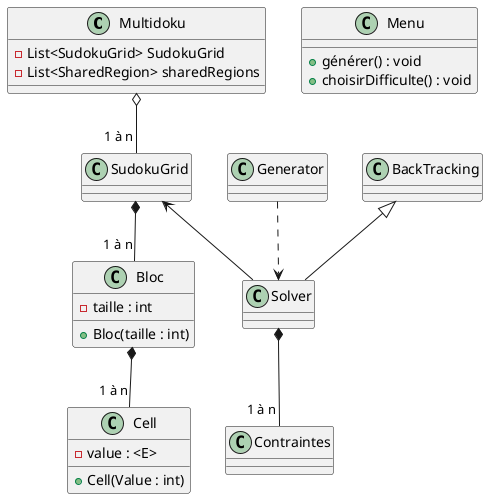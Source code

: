 @startuml
class Multidoku {
    - List<SudokuGrid> SudokuGrid
    - List<SharedRegion> sharedRegions
}
class SudokuGrid{

}

class Bloc {
    -taille : int
    + Bloc(taille : int)
}

class Cell {
    -value : <E>
    + Cell(Value : int)
}

class Menu {
    + générer() : void
    + choisirDifficulte() : void
}

class Solver {
}
class Contraintes {
}

class Generator {
}

Multidoku o-- "1 à n" SudokuGrid
Solver*-- "1 à n" Contraintes
SudokuGrid<--Solver
SudokuGrid*-- "1 à n" Bloc
Bloc*-- "1 à n" Cell
Generator ..> Solver
BackTracking <|-- Solver
@enduml

    # size : int
    # grid : int[][]

    + SudokuGrid(size : int)
    + {abstract} isValid(row : int, col : int, value : int) : boolean
    + {abstract} solve() : boolean
    + display() : void
    + setValue(row : int, col : int, value : int) : void
    + getValue(row : int, col : int) : int